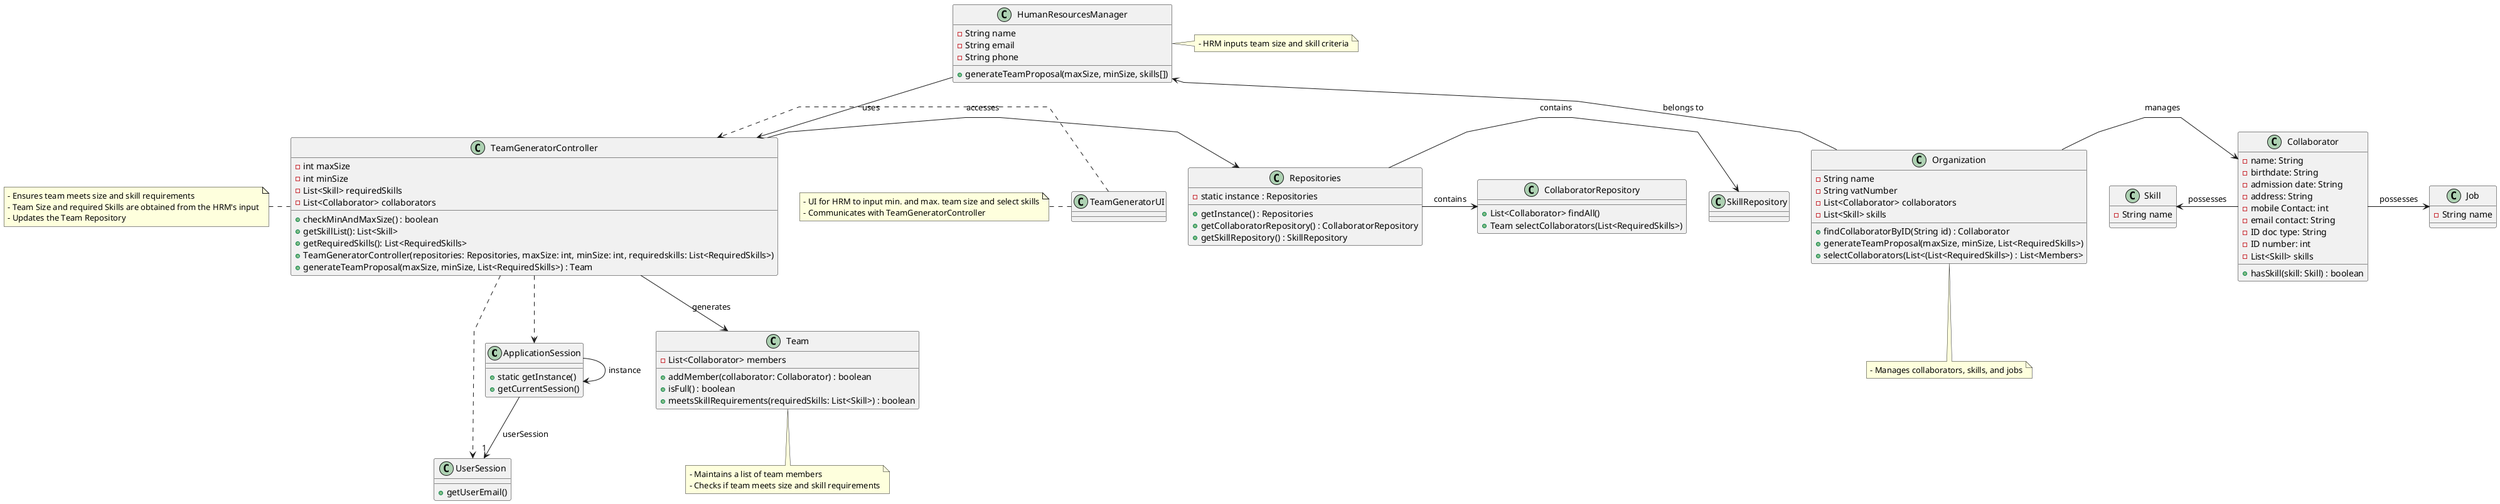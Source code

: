 @startuml
'skinparam monochrome true
skinparam packageStyle rectangle
skinparam shadowing false
skinparam linetype polyline
'skinparam classAttributeIconSize 0

class ApplicationSession
{
    + static getInstance()
    + getCurrentSession()
}

class UserSession
{
    + getUserEmail()
}

class HumanResourcesManager {
  - String name
  - String email
  - String phone
  + generateTeamProposal(maxSize, minSize, skills[])
}

class Skill {
  - String name
}

class Job {
  - String name
}

class Collaborator {
  - name: String
  - birthdate: String
  - admission date: String
  - address: String
  - mobile Contact: int
  - email contact: String
  - ID doc type: String
  - ID number: int
  - List<Skill> skills
  + hasSkill(skill: Skill) : boolean
}

class Team {
  - List<Collaborator> members
  + addMember(collaborator: Collaborator) : boolean
  + isFull() : boolean
  + meetsSkillRequirements(requiredSkills: List<Skill>) : boolean
}

class TeamGeneratorController {
  - int maxSize
  - int minSize
  - List<Skill> requiredSkills
  - List<Collaborator> collaborators
  + checkMinAndMaxSize() : boolean
  + getSkillList(): List<Skill>
  + getRequiredSkills(): List<RequiredSkills>
  + TeamGeneratorController(repositories: Repositories, maxSize: int, minSize: int, requiredskills: List<RequiredSkills>)
  + generateTeamProposal(maxSize, minSize, List<RequiredSkills>) : Team
}

class Repositories {
  - static instance : Repositories
  + getInstance() : Repositories
  + getCollaboratorRepository() : CollaboratorRepository
  + getSkillRepository() : SkillRepository
}

class CollaboratorRepository {
  + List<Collaborator> findAll()
  + Team selectCollaborators(List<RequiredSkills>)
}

class Organization {
  - String name
  - String vatNumber
  - List<Collaborator> collaborators
  - List<Skill> skills
  + findCollaboratorByID(String id) : Collaborator
  + generateTeamProposal(maxSize, minSize, List<RequiredSkills>)
  + selectCollaborators(List<(List<RequiredSkills>) : List<Members>
}

class TeamGeneratorUI {
}



note right of HumanResourcesManager
  - HRM inputs team size and skill criteria
end note

note left of TeamGeneratorController
  - Ensures team meets size and skill requirements
  - Team Size and required Skills are obtained from the HRM's input
  - Updates the Team Repository
end note

note bottom of Team
  - Maintains a list of team members
  - Checks if team meets size and skill requirements
end note

note left of TeamGeneratorUI
  - UI for HRM to input min. and max. team size and select skills
  - Communicates with TeamGeneratorController
end note

note bottom of Organization
  - Manages collaborators, skills, and jobs
end note

HumanResourcesManager -down-> TeamGeneratorController : uses
TeamGeneratorController -down-> Team : generates
Collaborator -left-> Skill : possesses
Collaborator -right-> Job : possesses
Organization -right-> Collaborator : manages
Organization -up-> HumanResourcesManager : belongs to
Repositories -right-> CollaboratorRepository : contains
Repositories -right-> SkillRepository : contains
TeamGeneratorController -right-> Repositories : accesses
ApplicationSession -> ApplicationSession : instance
ApplicationSession --> "1" UserSession : userSession
TeamGeneratorController ..> ApplicationSession
TeamGeneratorController ..> UserSession
TeamGeneratorUI .> TeamGeneratorController

@enduml